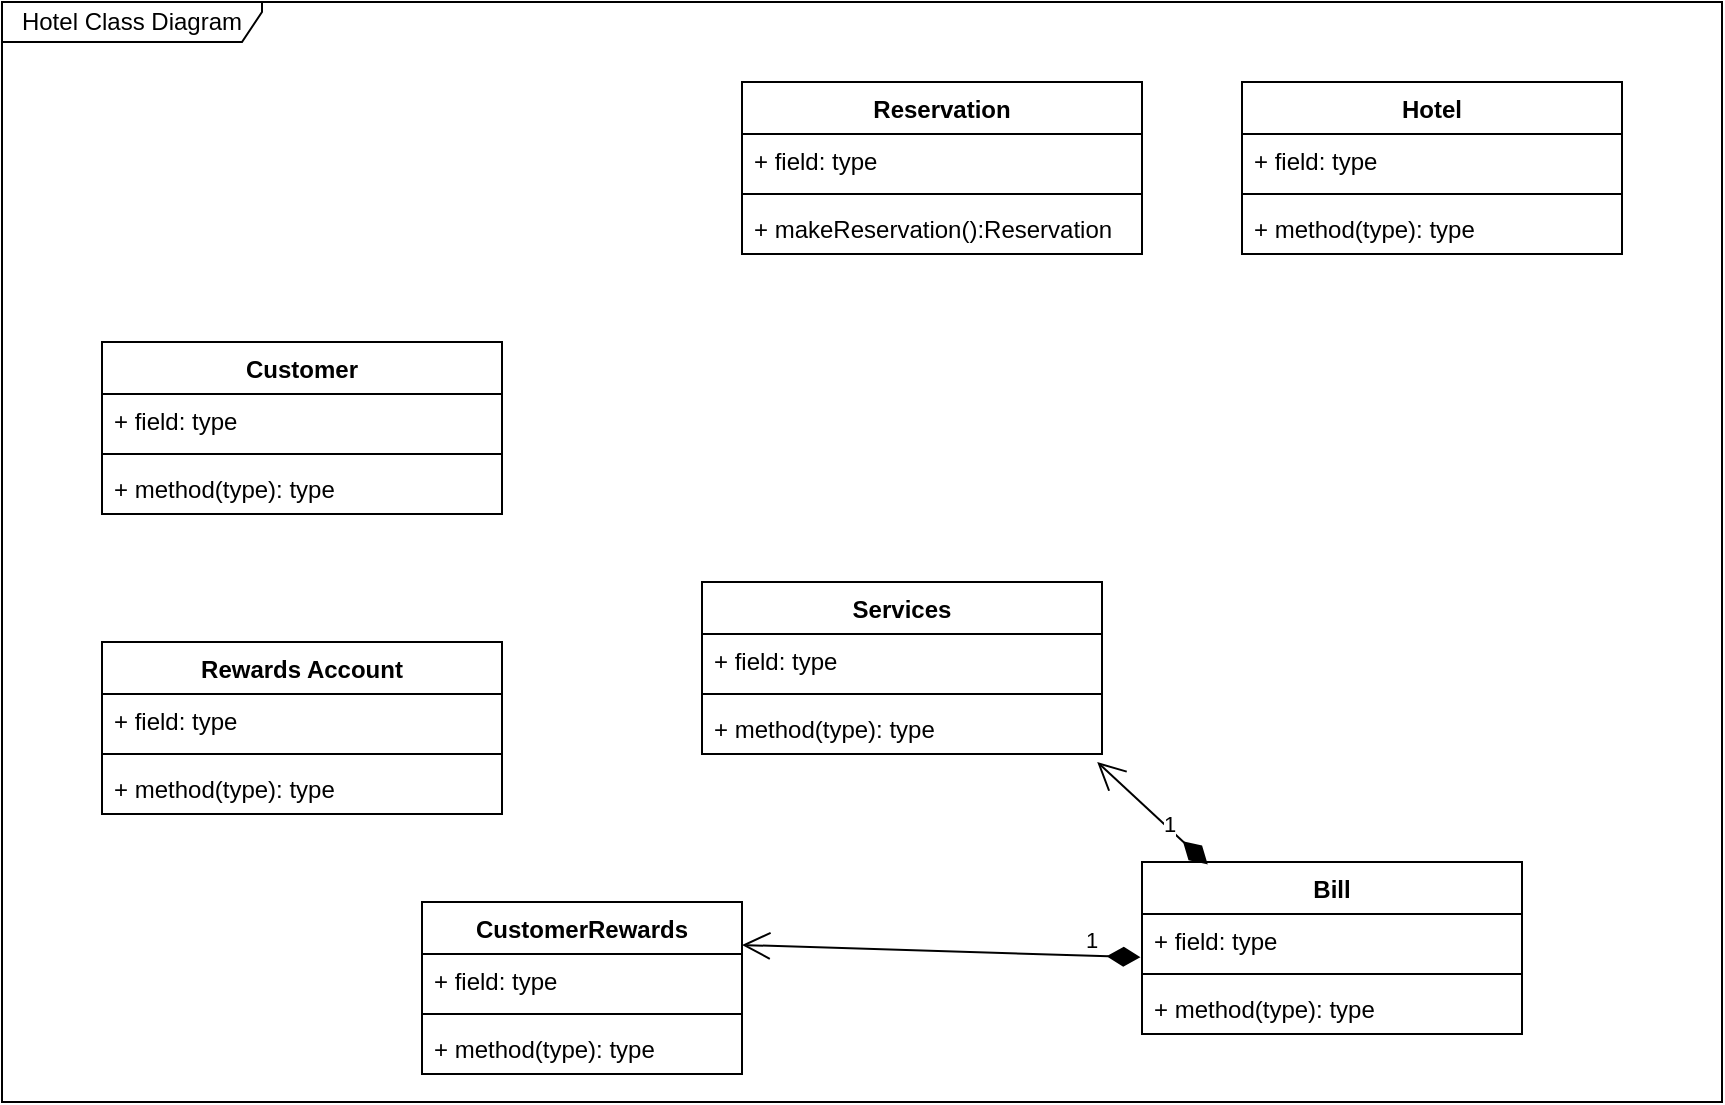 <mxfile version="15.6.8" type="github">
  <diagram id="YhXRtmVECPYvh8T-_8Jl" name="Page-1">
    <mxGraphModel dx="1038" dy="1658" grid="1" gridSize="10" guides="1" tooltips="1" connect="1" arrows="1" fold="1" page="1" pageScale="1" pageWidth="827" pageHeight="1169" math="0" shadow="0">
      <root>
        <mxCell id="0" />
        <mxCell id="1" parent="0" />
        <mxCell id="nPpc5XucaBcoF5oF9KkG-5" value="Hotel Class Diagram" style="shape=umlFrame;whiteSpace=wrap;html=1;width=130;height=20;" vertex="1" parent="1">
          <mxGeometry x="80" y="-200" width="860" height="550" as="geometry" />
        </mxCell>
        <mxCell id="nPpc5XucaBcoF5oF9KkG-1" value="Customer" style="swimlane;fontStyle=1;align=center;verticalAlign=top;childLayout=stackLayout;horizontal=1;startSize=26;horizontalStack=0;resizeParent=1;resizeParentMax=0;resizeLast=0;collapsible=1;marginBottom=0;" vertex="1" parent="1">
          <mxGeometry x="130" y="-30" width="200" height="86" as="geometry" />
        </mxCell>
        <mxCell id="nPpc5XucaBcoF5oF9KkG-2" value="+ field: type" style="text;strokeColor=none;fillColor=none;align=left;verticalAlign=top;spacingLeft=4;spacingRight=4;overflow=hidden;rotatable=0;points=[[0,0.5],[1,0.5]];portConstraint=eastwest;" vertex="1" parent="nPpc5XucaBcoF5oF9KkG-1">
          <mxGeometry y="26" width="200" height="26" as="geometry" />
        </mxCell>
        <mxCell id="nPpc5XucaBcoF5oF9KkG-3" value="" style="line;strokeWidth=1;fillColor=none;align=left;verticalAlign=middle;spacingTop=-1;spacingLeft=3;spacingRight=3;rotatable=0;labelPosition=right;points=[];portConstraint=eastwest;" vertex="1" parent="nPpc5XucaBcoF5oF9KkG-1">
          <mxGeometry y="52" width="200" height="8" as="geometry" />
        </mxCell>
        <mxCell id="nPpc5XucaBcoF5oF9KkG-4" value="+ method(type): type" style="text;strokeColor=none;fillColor=none;align=left;verticalAlign=top;spacingLeft=4;spacingRight=4;overflow=hidden;rotatable=0;points=[[0,0.5],[1,0.5]];portConstraint=eastwest;" vertex="1" parent="nPpc5XucaBcoF5oF9KkG-1">
          <mxGeometry y="60" width="200" height="26" as="geometry" />
        </mxCell>
        <mxCell id="nPpc5XucaBcoF5oF9KkG-6" value="Reservation" style="swimlane;fontStyle=1;align=center;verticalAlign=top;childLayout=stackLayout;horizontal=1;startSize=26;horizontalStack=0;resizeParent=1;resizeParentMax=0;resizeLast=0;collapsible=1;marginBottom=0;" vertex="1" parent="1">
          <mxGeometry x="450" y="-160" width="200" height="86" as="geometry" />
        </mxCell>
        <mxCell id="nPpc5XucaBcoF5oF9KkG-7" value="+ field: type" style="text;strokeColor=none;fillColor=none;align=left;verticalAlign=top;spacingLeft=4;spacingRight=4;overflow=hidden;rotatable=0;points=[[0,0.5],[1,0.5]];portConstraint=eastwest;" vertex="1" parent="nPpc5XucaBcoF5oF9KkG-6">
          <mxGeometry y="26" width="200" height="26" as="geometry" />
        </mxCell>
        <mxCell id="nPpc5XucaBcoF5oF9KkG-8" value="" style="line;strokeWidth=1;fillColor=none;align=left;verticalAlign=middle;spacingTop=-1;spacingLeft=3;spacingRight=3;rotatable=0;labelPosition=right;points=[];portConstraint=eastwest;" vertex="1" parent="nPpc5XucaBcoF5oF9KkG-6">
          <mxGeometry y="52" width="200" height="8" as="geometry" />
        </mxCell>
        <mxCell id="nPpc5XucaBcoF5oF9KkG-9" value="+ makeReservation():Reservation" style="text;strokeColor=none;fillColor=none;align=left;verticalAlign=top;spacingLeft=4;spacingRight=4;overflow=hidden;rotatable=0;points=[[0,0.5],[1,0.5]];portConstraint=eastwest;" vertex="1" parent="nPpc5XucaBcoF5oF9KkG-6">
          <mxGeometry y="60" width="200" height="26" as="geometry" />
        </mxCell>
        <mxCell id="nPpc5XucaBcoF5oF9KkG-10" value="Hotel" style="swimlane;fontStyle=1;align=center;verticalAlign=top;childLayout=stackLayout;horizontal=1;startSize=26;horizontalStack=0;resizeParent=1;resizeParentMax=0;resizeLast=0;collapsible=1;marginBottom=0;" vertex="1" parent="1">
          <mxGeometry x="700" y="-160" width="190" height="86" as="geometry" />
        </mxCell>
        <mxCell id="nPpc5XucaBcoF5oF9KkG-11" value="+ field: type" style="text;strokeColor=none;fillColor=none;align=left;verticalAlign=top;spacingLeft=4;spacingRight=4;overflow=hidden;rotatable=0;points=[[0,0.5],[1,0.5]];portConstraint=eastwest;" vertex="1" parent="nPpc5XucaBcoF5oF9KkG-10">
          <mxGeometry y="26" width="190" height="26" as="geometry" />
        </mxCell>
        <mxCell id="nPpc5XucaBcoF5oF9KkG-12" value="" style="line;strokeWidth=1;fillColor=none;align=left;verticalAlign=middle;spacingTop=-1;spacingLeft=3;spacingRight=3;rotatable=0;labelPosition=right;points=[];portConstraint=eastwest;" vertex="1" parent="nPpc5XucaBcoF5oF9KkG-10">
          <mxGeometry y="52" width="190" height="8" as="geometry" />
        </mxCell>
        <mxCell id="nPpc5XucaBcoF5oF9KkG-13" value="+ method(type): type" style="text;strokeColor=none;fillColor=none;align=left;verticalAlign=top;spacingLeft=4;spacingRight=4;overflow=hidden;rotatable=0;points=[[0,0.5],[1,0.5]];portConstraint=eastwest;" vertex="1" parent="nPpc5XucaBcoF5oF9KkG-10">
          <mxGeometry y="60" width="190" height="26" as="geometry" />
        </mxCell>
        <mxCell id="nPpc5XucaBcoF5oF9KkG-14" value="Services" style="swimlane;fontStyle=1;align=center;verticalAlign=top;childLayout=stackLayout;horizontal=1;startSize=26;horizontalStack=0;resizeParent=1;resizeParentMax=0;resizeLast=0;collapsible=1;marginBottom=0;" vertex="1" parent="1">
          <mxGeometry x="430" y="90" width="200" height="86" as="geometry" />
        </mxCell>
        <mxCell id="nPpc5XucaBcoF5oF9KkG-15" value="+ field: type" style="text;strokeColor=none;fillColor=none;align=left;verticalAlign=top;spacingLeft=4;spacingRight=4;overflow=hidden;rotatable=0;points=[[0,0.5],[1,0.5]];portConstraint=eastwest;" vertex="1" parent="nPpc5XucaBcoF5oF9KkG-14">
          <mxGeometry y="26" width="200" height="26" as="geometry" />
        </mxCell>
        <mxCell id="nPpc5XucaBcoF5oF9KkG-16" value="" style="line;strokeWidth=1;fillColor=none;align=left;verticalAlign=middle;spacingTop=-1;spacingLeft=3;spacingRight=3;rotatable=0;labelPosition=right;points=[];portConstraint=eastwest;" vertex="1" parent="nPpc5XucaBcoF5oF9KkG-14">
          <mxGeometry y="52" width="200" height="8" as="geometry" />
        </mxCell>
        <mxCell id="nPpc5XucaBcoF5oF9KkG-17" value="+ method(type): type" style="text;strokeColor=none;fillColor=none;align=left;verticalAlign=top;spacingLeft=4;spacingRight=4;overflow=hidden;rotatable=0;points=[[0,0.5],[1,0.5]];portConstraint=eastwest;" vertex="1" parent="nPpc5XucaBcoF5oF9KkG-14">
          <mxGeometry y="60" width="200" height="26" as="geometry" />
        </mxCell>
        <mxCell id="nPpc5XucaBcoF5oF9KkG-18" value="Bill" style="swimlane;fontStyle=1;align=center;verticalAlign=top;childLayout=stackLayout;horizontal=1;startSize=26;horizontalStack=0;resizeParent=1;resizeParentMax=0;resizeLast=0;collapsible=1;marginBottom=0;" vertex="1" parent="1">
          <mxGeometry x="650" y="230" width="190" height="86" as="geometry" />
        </mxCell>
        <mxCell id="nPpc5XucaBcoF5oF9KkG-19" value="+ field: type" style="text;strokeColor=none;fillColor=none;align=left;verticalAlign=top;spacingLeft=4;spacingRight=4;overflow=hidden;rotatable=0;points=[[0,0.5],[1,0.5]];portConstraint=eastwest;" vertex="1" parent="nPpc5XucaBcoF5oF9KkG-18">
          <mxGeometry y="26" width="190" height="26" as="geometry" />
        </mxCell>
        <mxCell id="nPpc5XucaBcoF5oF9KkG-20" value="" style="line;strokeWidth=1;fillColor=none;align=left;verticalAlign=middle;spacingTop=-1;spacingLeft=3;spacingRight=3;rotatable=0;labelPosition=right;points=[];portConstraint=eastwest;" vertex="1" parent="nPpc5XucaBcoF5oF9KkG-18">
          <mxGeometry y="52" width="190" height="8" as="geometry" />
        </mxCell>
        <mxCell id="nPpc5XucaBcoF5oF9KkG-21" value="+ method(type): type" style="text;strokeColor=none;fillColor=none;align=left;verticalAlign=top;spacingLeft=4;spacingRight=4;overflow=hidden;rotatable=0;points=[[0,0.5],[1,0.5]];portConstraint=eastwest;" vertex="1" parent="nPpc5XucaBcoF5oF9KkG-18">
          <mxGeometry y="60" width="190" height="26" as="geometry" />
        </mxCell>
        <mxCell id="nPpc5XucaBcoF5oF9KkG-22" value="CustomerRewards" style="swimlane;fontStyle=1;align=center;verticalAlign=top;childLayout=stackLayout;horizontal=1;startSize=26;horizontalStack=0;resizeParent=1;resizeParentMax=0;resizeLast=0;collapsible=1;marginBottom=0;" vertex="1" parent="1">
          <mxGeometry x="290" y="250" width="160" height="86" as="geometry" />
        </mxCell>
        <mxCell id="nPpc5XucaBcoF5oF9KkG-23" value="+ field: type" style="text;strokeColor=none;fillColor=none;align=left;verticalAlign=top;spacingLeft=4;spacingRight=4;overflow=hidden;rotatable=0;points=[[0,0.5],[1,0.5]];portConstraint=eastwest;" vertex="1" parent="nPpc5XucaBcoF5oF9KkG-22">
          <mxGeometry y="26" width="160" height="26" as="geometry" />
        </mxCell>
        <mxCell id="nPpc5XucaBcoF5oF9KkG-24" value="" style="line;strokeWidth=1;fillColor=none;align=left;verticalAlign=middle;spacingTop=-1;spacingLeft=3;spacingRight=3;rotatable=0;labelPosition=right;points=[];portConstraint=eastwest;" vertex="1" parent="nPpc5XucaBcoF5oF9KkG-22">
          <mxGeometry y="52" width="160" height="8" as="geometry" />
        </mxCell>
        <mxCell id="nPpc5XucaBcoF5oF9KkG-25" value="+ method(type): type" style="text;strokeColor=none;fillColor=none;align=left;verticalAlign=top;spacingLeft=4;spacingRight=4;overflow=hidden;rotatable=0;points=[[0,0.5],[1,0.5]];portConstraint=eastwest;" vertex="1" parent="nPpc5XucaBcoF5oF9KkG-22">
          <mxGeometry y="60" width="160" height="26" as="geometry" />
        </mxCell>
        <mxCell id="nPpc5XucaBcoF5oF9KkG-26" value="Rewards Account" style="swimlane;fontStyle=1;align=center;verticalAlign=top;childLayout=stackLayout;horizontal=1;startSize=26;horizontalStack=0;resizeParent=1;resizeParentMax=0;resizeLast=0;collapsible=1;marginBottom=0;" vertex="1" parent="1">
          <mxGeometry x="130" y="120" width="200" height="86" as="geometry" />
        </mxCell>
        <mxCell id="nPpc5XucaBcoF5oF9KkG-27" value="+ field: type" style="text;strokeColor=none;fillColor=none;align=left;verticalAlign=top;spacingLeft=4;spacingRight=4;overflow=hidden;rotatable=0;points=[[0,0.5],[1,0.5]];portConstraint=eastwest;" vertex="1" parent="nPpc5XucaBcoF5oF9KkG-26">
          <mxGeometry y="26" width="200" height="26" as="geometry" />
        </mxCell>
        <mxCell id="nPpc5XucaBcoF5oF9KkG-28" value="" style="line;strokeWidth=1;fillColor=none;align=left;verticalAlign=middle;spacingTop=-1;spacingLeft=3;spacingRight=3;rotatable=0;labelPosition=right;points=[];portConstraint=eastwest;" vertex="1" parent="nPpc5XucaBcoF5oF9KkG-26">
          <mxGeometry y="52" width="200" height="8" as="geometry" />
        </mxCell>
        <mxCell id="nPpc5XucaBcoF5oF9KkG-29" value="+ method(type): type" style="text;strokeColor=none;fillColor=none;align=left;verticalAlign=top;spacingLeft=4;spacingRight=4;overflow=hidden;rotatable=0;points=[[0,0.5],[1,0.5]];portConstraint=eastwest;" vertex="1" parent="nPpc5XucaBcoF5oF9KkG-26">
          <mxGeometry y="60" width="200" height="26" as="geometry" />
        </mxCell>
        <mxCell id="nPpc5XucaBcoF5oF9KkG-30" value="1" style="endArrow=open;html=1;endSize=12;startArrow=diamondThin;startSize=14;startFill=1;align=left;verticalAlign=bottom;rounded=0;exitX=-0.004;exitY=0.831;exitDx=0;exitDy=0;exitPerimeter=0;entryX=1;entryY=0.25;entryDx=0;entryDy=0;" edge="1" parent="1" source="nPpc5XucaBcoF5oF9KkG-19" target="nPpc5XucaBcoF5oF9KkG-22">
          <mxGeometry x="-0.707" y="1" relative="1" as="geometry">
            <mxPoint x="380" y="200" as="sourcePoint" />
            <mxPoint x="540" y="200" as="targetPoint" />
            <mxPoint as="offset" />
          </mxGeometry>
        </mxCell>
        <mxCell id="nPpc5XucaBcoF5oF9KkG-31" value="1" style="endArrow=open;html=1;endSize=12;startArrow=diamondThin;startSize=14;startFill=1;align=left;verticalAlign=bottom;rounded=0;exitX=0.173;exitY=0.014;exitDx=0;exitDy=0;exitPerimeter=0;entryX=0.988;entryY=1.154;entryDx=0;entryDy=0;entryPerimeter=0;" edge="1" parent="1" source="nPpc5XucaBcoF5oF9KkG-18" target="nPpc5XucaBcoF5oF9KkG-17">
          <mxGeometry x="-0.352" y="7" relative="1" as="geometry">
            <mxPoint x="709.24" y="216.106" as="sourcePoint" />
            <mxPoint x="510" y="210" as="targetPoint" />
            <mxPoint x="-1" as="offset" />
          </mxGeometry>
        </mxCell>
      </root>
    </mxGraphModel>
  </diagram>
</mxfile>
